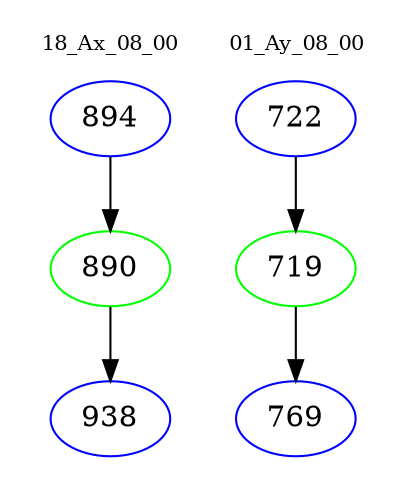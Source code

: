 digraph{
subgraph cluster_0 {
color = white
label = "18_Ax_08_00";
fontsize=10;
T0_894 [label="894", color="blue"]
T0_894 -> T0_890 [color="black"]
T0_890 [label="890", color="green"]
T0_890 -> T0_938 [color="black"]
T0_938 [label="938", color="blue"]
}
subgraph cluster_1 {
color = white
label = "01_Ay_08_00";
fontsize=10;
T1_722 [label="722", color="blue"]
T1_722 -> T1_719 [color="black"]
T1_719 [label="719", color="green"]
T1_719 -> T1_769 [color="black"]
T1_769 [label="769", color="blue"]
}
}
